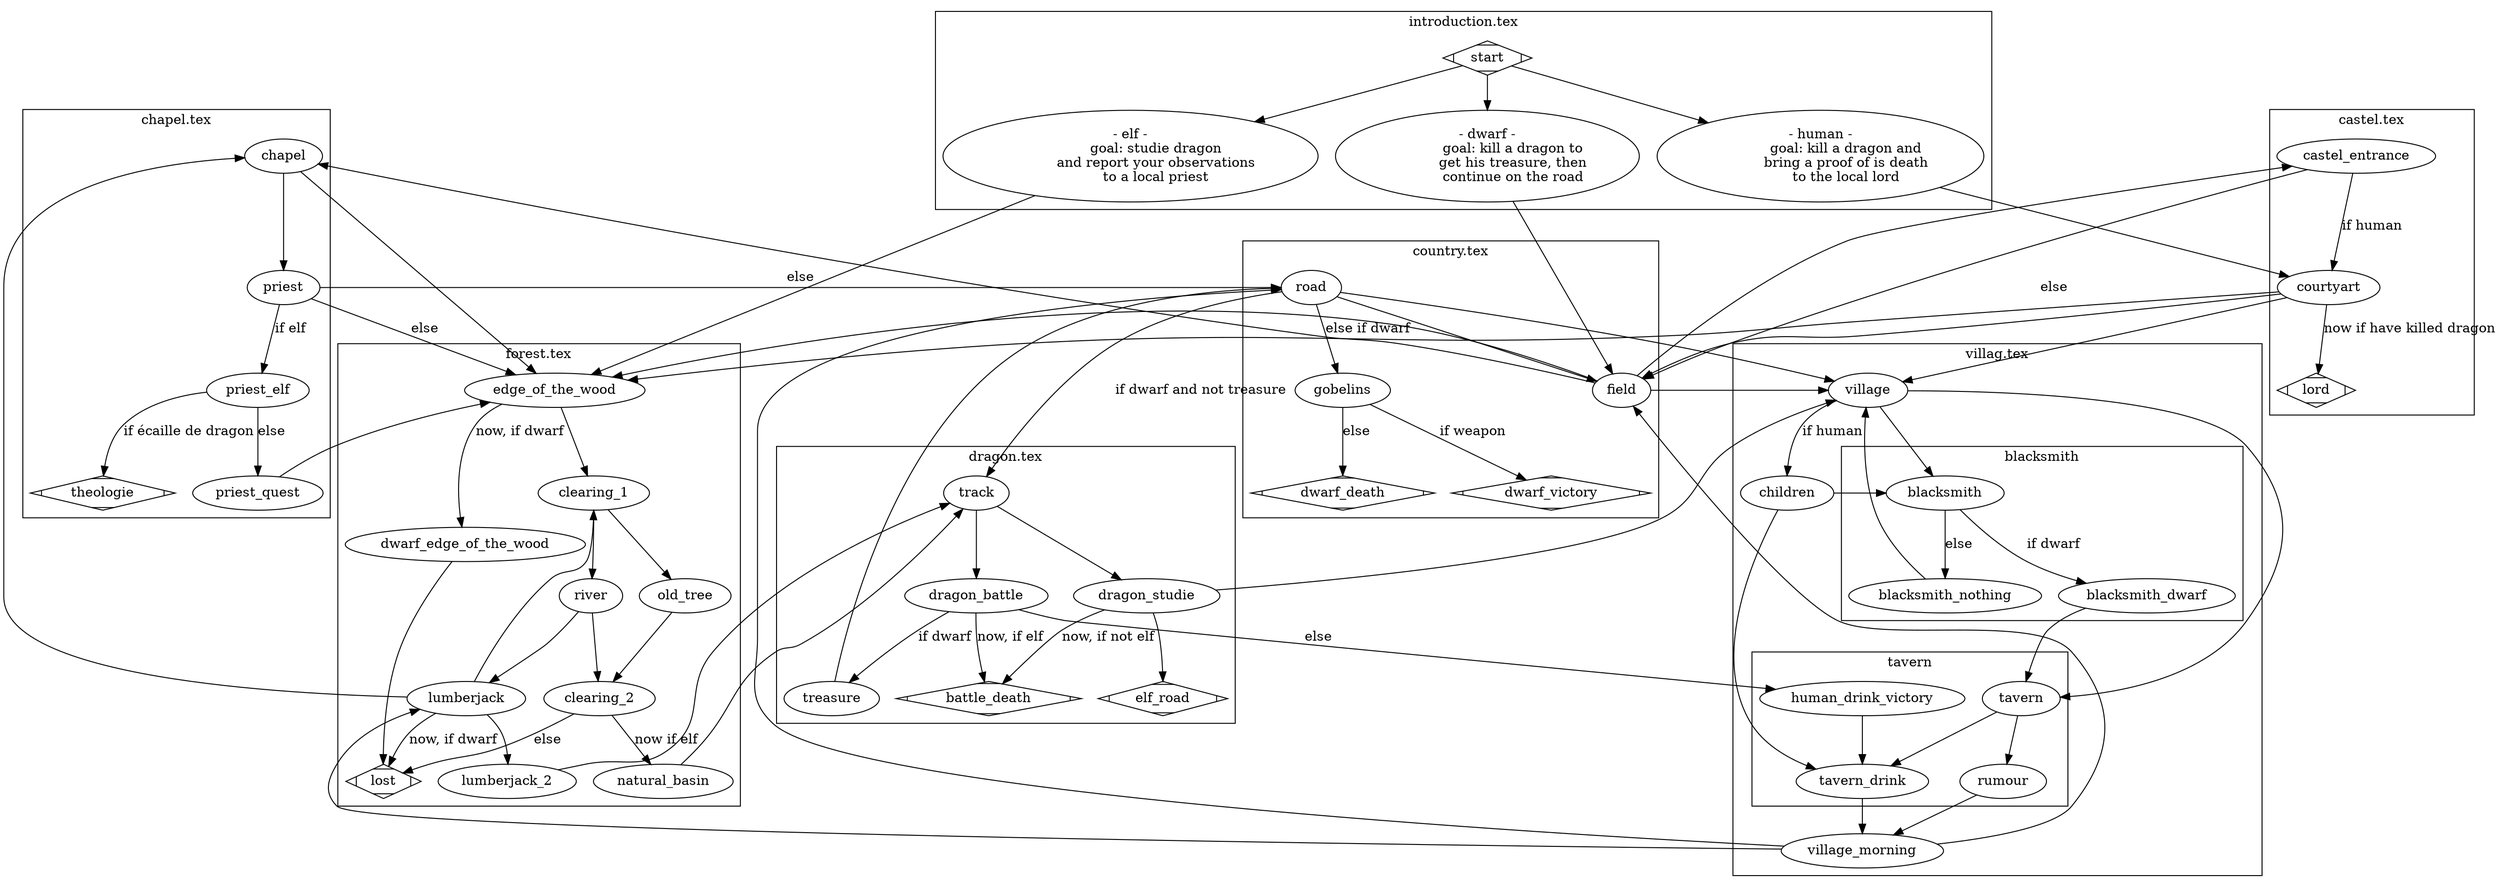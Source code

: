 digraph G {
    compound=true;
    subgraph cluster0 {
        label = "introduction.tex";
        start [shape=Mdiamond];
        elf;
        dwarf;
        human;

        elf [label="- elf -
            goal: studie dragon
            and report your observations
            to a local priest"]
        human [label="- human -
            goal: kill a dragon and
            bring a proof of is death
            to the local lord"]
        dwarf [label="- dwarf -
            goal: kill a dragon to
            get his treasure, then
            continue on the road"]
        start -> dwarf, elf, human;
    }

    subgraph cluster1 {
        label = "villag.tex";
        village;
        village_morning;
        children;
        
        subgraph cluster5 {
            label = blacksmith;
            blacksmith;
            blacksmith_dwarf;
            blacksmith_nothing;
        }

        subgraph cluster6 {
            label = tavern;
            tavern;
            rumour;
            human_drink_victory;
            tavern_drink;
        }

        village -> blacksmith, tavern;
        village -> children [label="if human"];
        children -> tavern_drink, blacksmith;

        blacksmith -> blacksmith_dwarf [label="if dwarf"]
        blacksmith -> blacksmith_nothing [label="else"];
        blacksmith_dwarf -> tavern

        blacksmith_nothing -> village;

        human_drink_victory -> tavern_drink;
        tavern -> rumour,tavern_drink;
        tavern_drink -> village_morning;
        rumour -> village_morning;
    }

    subgraph cluster3 {
        label = "forest.tex";
        edge_of_the_wood;
        dwarf_edge_of_the_wood;
        clearing_1;
        clearing_2;
        natural_basin;
        river;
        old_tree;
        lost [shape=Mdiamond];
        lumberjack;
        lumberjack_2;

        edge_of_the_wood -> clearing_1;
        lumberjack -> lost [label="now, if dwarf"];
        lumberjack -> clearing_1;
        lumberjack -> lumberjack_2;
        clearing_1 -> river, old_tree;
        clearing_2 -> natural_basin [label="now if elf"];
        clearing_2 -> lost [label="else"];
        river -> lumberjack, clearing_2;
        old_tree -> clearing_2;
    }

    subgraph cluster7 {
        label = "chapel.tex";
        chapel;
        priest;
        priest_elf;
        priest_quest;
        theologie [shape=Mdiamond];

        chapel -> priest;
        priest -> priest_elf [label="if elf"];
        priest_elf -> theologie [label="if écaille de dragon"];
        priest_elf -> priest_quest [label="else"];
    }

    subgraph cluster9 {
        label = "dragon.tex";
        track;
        dragon_battle;
        dragon_studie;
        battle_death [shape=Mdiamond];
        elf_road [shape=Mdiamond];
        treasure;

        track -> dragon_battle, dragon_studie;
        dragon_studie -> battle_death [label="now, if not elf"];
    }

    subgraph cluster4 {
        label = "country.tex";

        road;
        gobelins;
        dwarf_victory [shape=Mdiamond];
        dwarf_death [shape=Mdiamond];
        field;
    }

    subgraph cluster8 {
        label = "castel.tex";
        castel_entrance;
        courtyart;
        lord [shape=Mdiamond];

        castel_entrance -> courtyart [label="if human"];
        courtyart -> lord [label="now if have killed dragon"];
    }

    castel_entrance -> field [label="else"];
    courtyart -> field, village, edge_of_the_wood;

    human -> courtyart;
    elf -> edge_of_the_wood;
    dwarf -> field;

    priest -> road [label="else"];
    priest -> edge_of_the_wood [label="else"];
    field -> edge_of_the_wood, village, castel_entrance, chapel;

    edge_of_the_wood -> dwarf_edge_of_the_wood [label="now, if dwarf"];
    dwarf_edge_of_the_wood -> lost;

    lumberjack_2 -> track;
    natural_basin -> track;
    dragon_studie -> village, elf_road;

    treasure -> road;
    road -> track [label="if dwarf and not treasure"]
    road -> gobelins [label="else if dwarf"];
    road -> field;
    road -> village;
    gobelins -> dwarf_victory [label="if weapon"];
    gobelins -> dwarf_death [label="else"];

    dragon_battle -> human_drink_victory [label=else];
    dragon_battle -> battle_death [label="now, if elf"];
    dragon_battle -> treasure [label="if dwarf"];

    village_morning -> field, lumberjack, road;

    chapel -> edge_of_the_wood;
    priest_quest -> edge_of_the_wood;
    lumberjack -> chapel;
}

